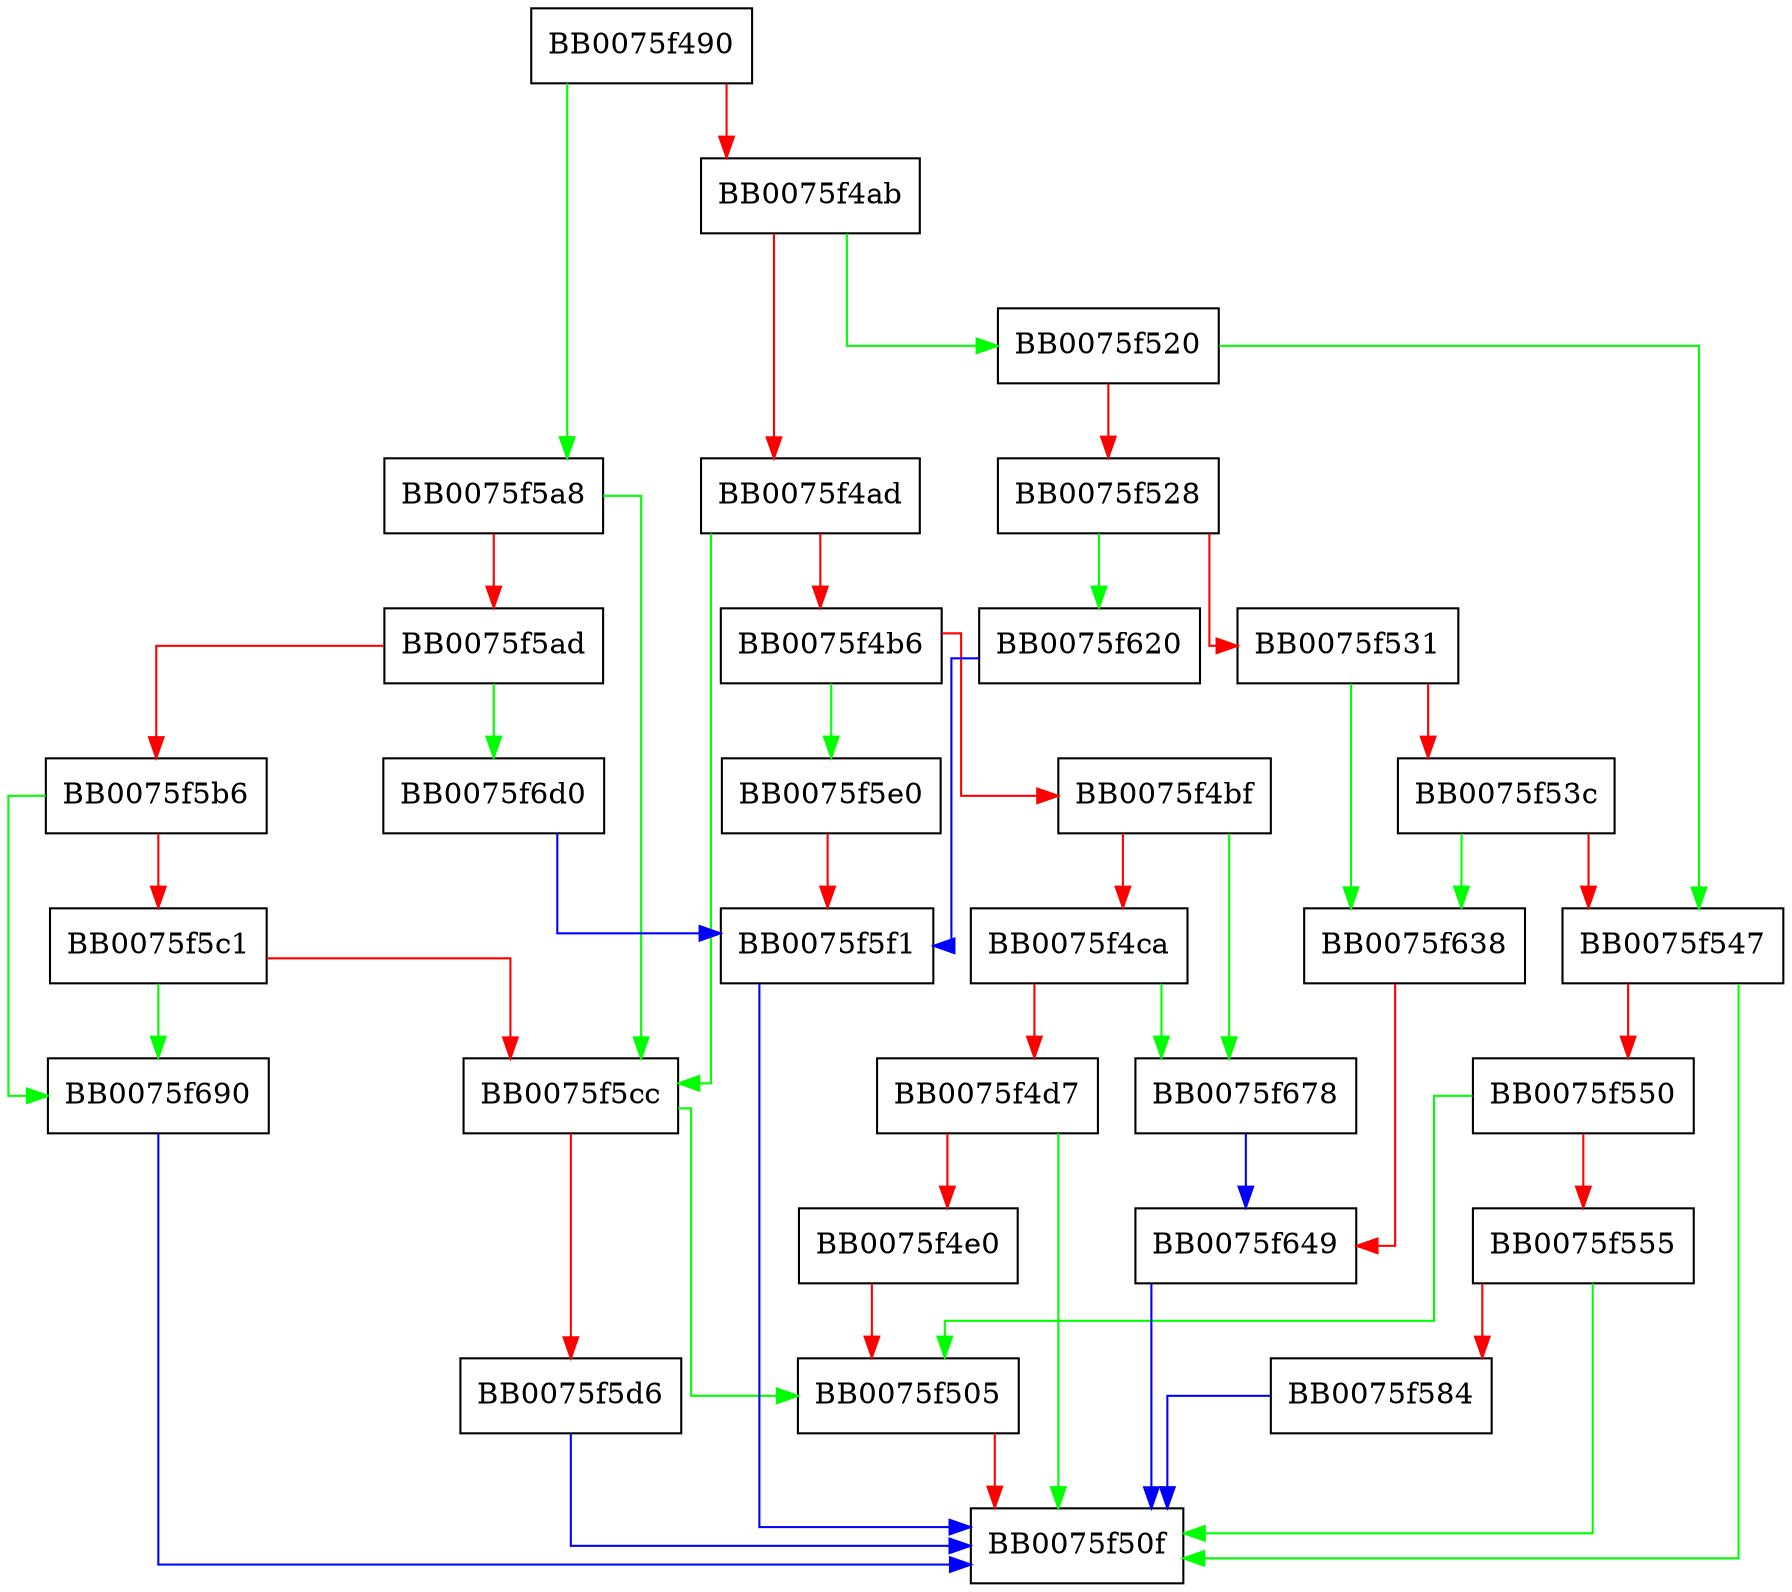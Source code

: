 digraph fix_ec_paramgen_curve_nid {
  node [shape="box"];
  graph [splines=ortho];
  BB0075f490 -> BB0075f5a8 [color="green"];
  BB0075f490 -> BB0075f4ab [color="red"];
  BB0075f4ab -> BB0075f520 [color="green"];
  BB0075f4ab -> BB0075f4ad [color="red"];
  BB0075f4ad -> BB0075f5cc [color="green"];
  BB0075f4ad -> BB0075f4b6 [color="red"];
  BB0075f4b6 -> BB0075f5e0 [color="green"];
  BB0075f4b6 -> BB0075f4bf [color="red"];
  BB0075f4bf -> BB0075f678 [color="green"];
  BB0075f4bf -> BB0075f4ca [color="red"];
  BB0075f4ca -> BB0075f678 [color="green"];
  BB0075f4ca -> BB0075f4d7 [color="red"];
  BB0075f4d7 -> BB0075f50f [color="green"];
  BB0075f4d7 -> BB0075f4e0 [color="red"];
  BB0075f4e0 -> BB0075f505 [color="red"];
  BB0075f505 -> BB0075f50f [color="red"];
  BB0075f520 -> BB0075f547 [color="green"];
  BB0075f520 -> BB0075f528 [color="red"];
  BB0075f528 -> BB0075f620 [color="green"];
  BB0075f528 -> BB0075f531 [color="red"];
  BB0075f531 -> BB0075f638 [color="green"];
  BB0075f531 -> BB0075f53c [color="red"];
  BB0075f53c -> BB0075f638 [color="green"];
  BB0075f53c -> BB0075f547 [color="red"];
  BB0075f547 -> BB0075f50f [color="green"];
  BB0075f547 -> BB0075f550 [color="red"];
  BB0075f550 -> BB0075f505 [color="green"];
  BB0075f550 -> BB0075f555 [color="red"];
  BB0075f555 -> BB0075f50f [color="green"];
  BB0075f555 -> BB0075f584 [color="red"];
  BB0075f584 -> BB0075f50f [color="blue"];
  BB0075f5a8 -> BB0075f5cc [color="green"];
  BB0075f5a8 -> BB0075f5ad [color="red"];
  BB0075f5ad -> BB0075f6d0 [color="green"];
  BB0075f5ad -> BB0075f5b6 [color="red"];
  BB0075f5b6 -> BB0075f690 [color="green"];
  BB0075f5b6 -> BB0075f5c1 [color="red"];
  BB0075f5c1 -> BB0075f690 [color="green"];
  BB0075f5c1 -> BB0075f5cc [color="red"];
  BB0075f5cc -> BB0075f505 [color="green"];
  BB0075f5cc -> BB0075f5d6 [color="red"];
  BB0075f5d6 -> BB0075f50f [color="blue"];
  BB0075f5e0 -> BB0075f5f1 [color="red"];
  BB0075f5f1 -> BB0075f50f [color="blue"];
  BB0075f620 -> BB0075f5f1 [color="blue"];
  BB0075f638 -> BB0075f649 [color="red"];
  BB0075f649 -> BB0075f50f [color="blue"];
  BB0075f678 -> BB0075f649 [color="blue"];
  BB0075f690 -> BB0075f50f [color="blue"];
  BB0075f6d0 -> BB0075f5f1 [color="blue"];
}